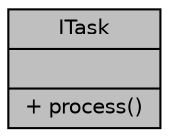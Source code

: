 digraph "ITask"
{
 // INTERACTIVE_SVG=YES
  bgcolor="transparent";
  edge [fontname="Helvetica",fontsize="10",labelfontname="Helvetica",labelfontsize="10"];
  node [fontname="Helvetica",fontsize="10",shape=record];
  Node1 [label="{ITask\n||+ process()\l}",height=0.2,width=0.4,color="black", fillcolor="grey75", style="filled", fontcolor="black"];
}
